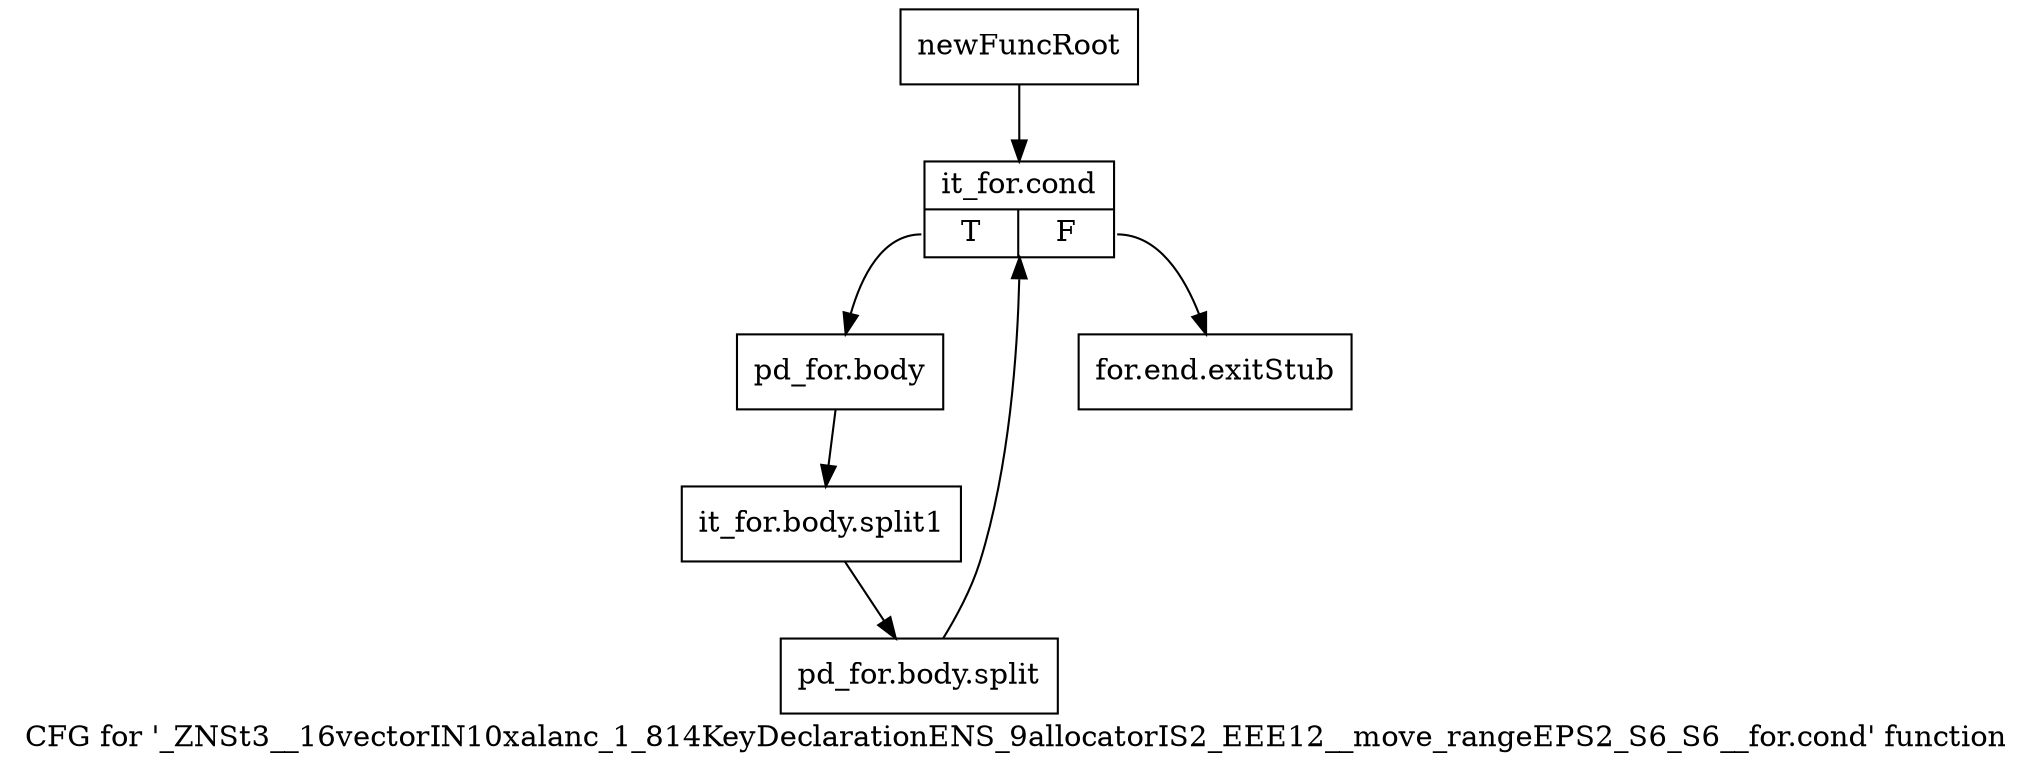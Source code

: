 digraph "CFG for '_ZNSt3__16vectorIN10xalanc_1_814KeyDeclarationENS_9allocatorIS2_EEE12__move_rangeEPS2_S6_S6__for.cond' function" {
	label="CFG for '_ZNSt3__16vectorIN10xalanc_1_814KeyDeclarationENS_9allocatorIS2_EEE12__move_rangeEPS2_S6_S6__for.cond' function";

	Node0xa00ea40 [shape=record,label="{newFuncRoot}"];
	Node0xa00ea40 -> Node0xa00eae0;
	Node0xa00ea90 [shape=record,label="{for.end.exitStub}"];
	Node0xa00eae0 [shape=record,label="{it_for.cond|{<s0>T|<s1>F}}"];
	Node0xa00eae0:s0 -> Node0xa00eb30;
	Node0xa00eae0:s1 -> Node0xa00ea90;
	Node0xa00eb30 [shape=record,label="{pd_for.body}"];
	Node0xa00eb30 -> Node0xd0620d0;
	Node0xd0620d0 [shape=record,label="{it_for.body.split1}"];
	Node0xd0620d0 -> Node0xd12cf70;
	Node0xd12cf70 [shape=record,label="{pd_for.body.split}"];
	Node0xd12cf70 -> Node0xa00eae0;
}

